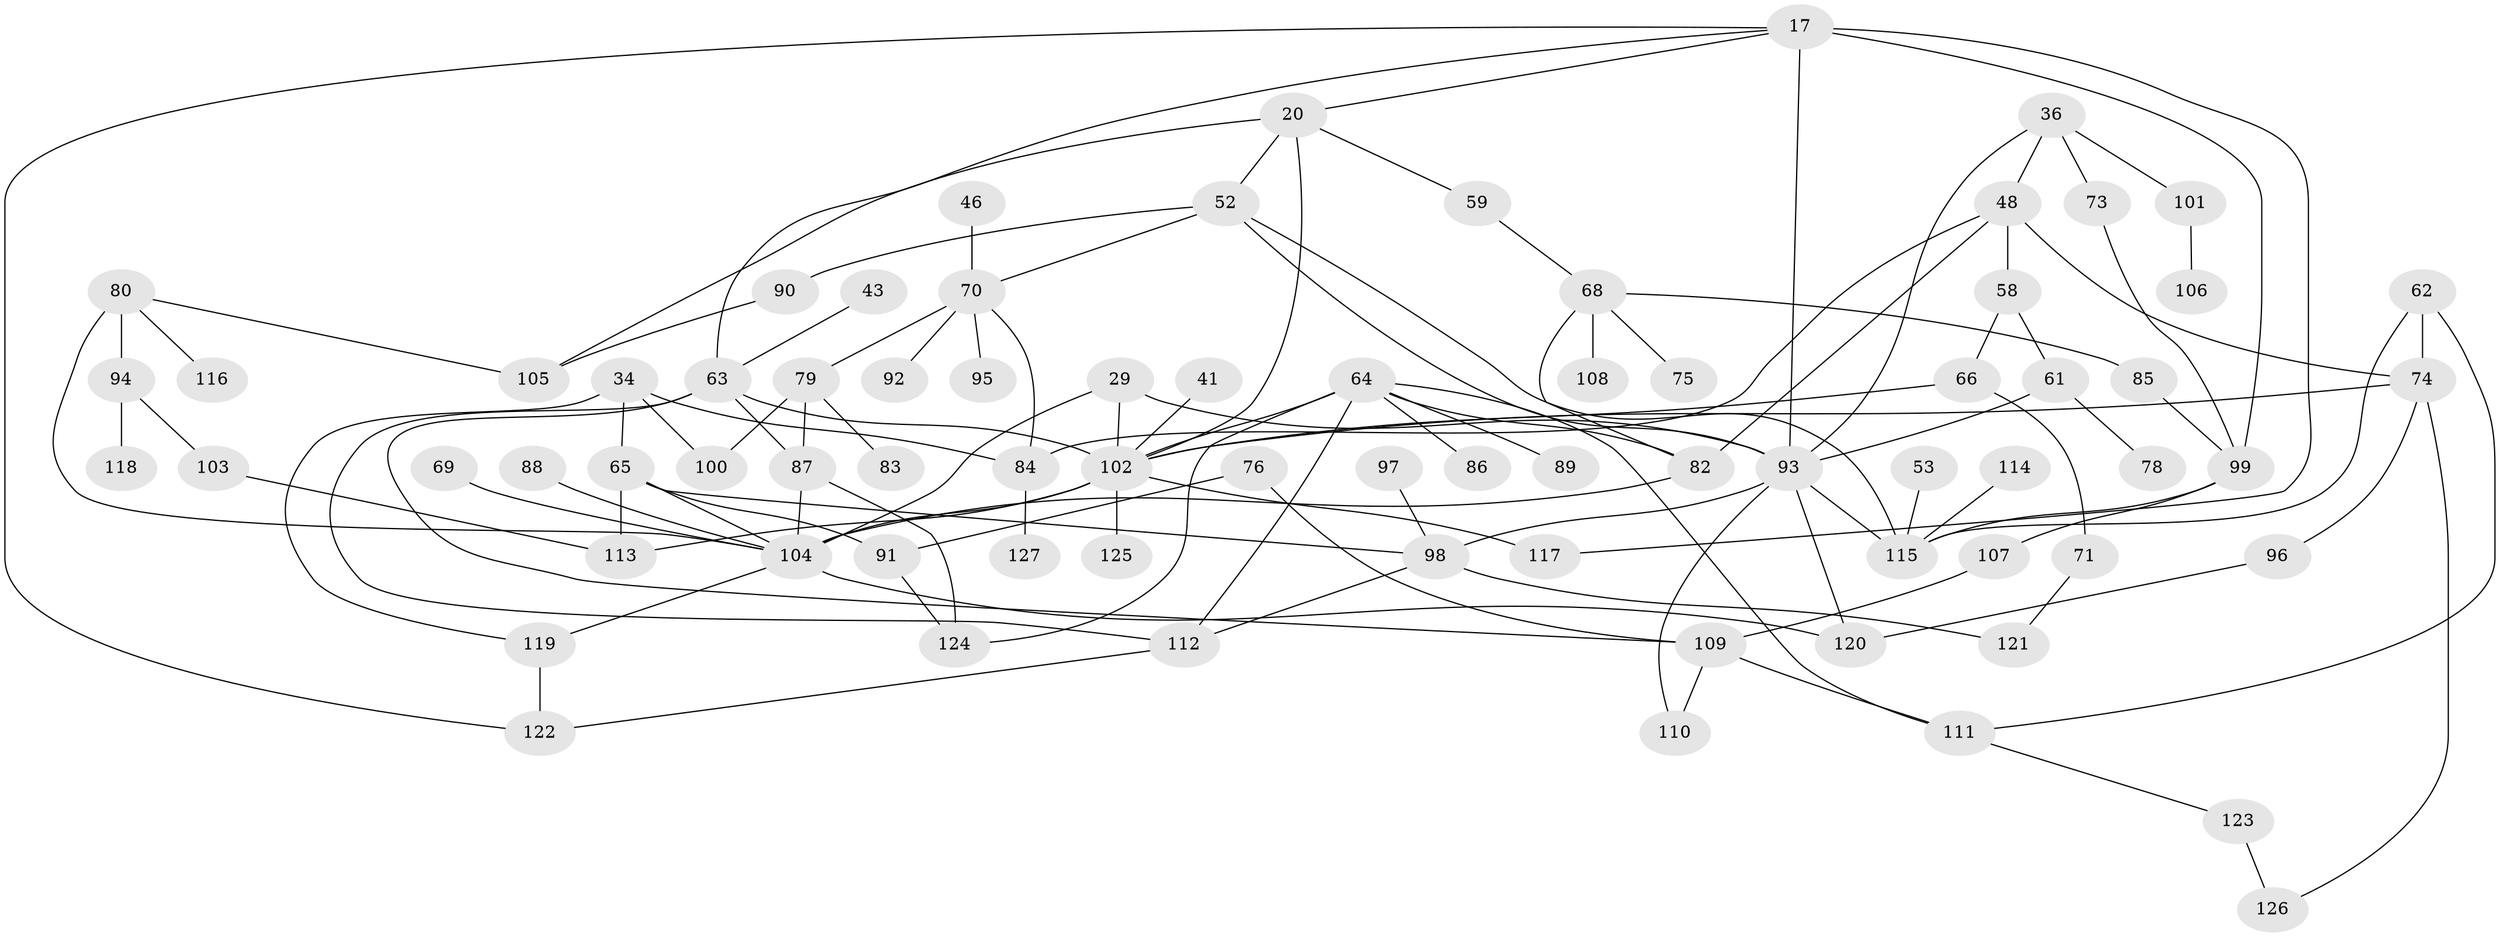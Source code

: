 // original degree distribution, {7: 0.007874015748031496, 6: 0.023622047244094488, 2: 0.2677165354330709, 3: 0.31496062992125984, 4: 0.11811023622047244, 8: 0.007874015748031496, 5: 0.09448818897637795, 9: 0.007874015748031496, 1: 0.15748031496062992}
// Generated by graph-tools (version 1.1) at 2025/45/03/04/25 21:45:07]
// undirected, 76 vertices, 117 edges
graph export_dot {
graph [start="1"]
  node [color=gray90,style=filled];
  17;
  20 [super="+2+3"];
  29;
  34;
  36;
  41;
  43;
  46;
  48 [super="+47"];
  52 [super="+10"];
  53;
  58;
  59;
  61;
  62;
  63 [super="+32"];
  64 [super="+22"];
  65 [super="+18+12"];
  66 [super="+4"];
  68 [super="+54"];
  69;
  70 [super="+15"];
  71;
  73;
  74 [super="+42"];
  75;
  76;
  78;
  79 [super="+25"];
  80 [super="+72"];
  82 [super="+14+60"];
  83;
  84;
  85;
  86;
  87 [super="+28"];
  88;
  89;
  90;
  91;
  92 [super="+39"];
  93 [super="+51+81"];
  94;
  95;
  96;
  97;
  98 [super="+44"];
  99 [super="+67"];
  100;
  101;
  102 [super="+8+30+38"];
  103;
  104 [super="+45+6+77"];
  105 [super="+40+55"];
  106;
  107;
  108;
  109 [super="+56"];
  110;
  111;
  112 [super="+57"];
  113 [super="+26"];
  114;
  115 [super="+19+49"];
  116;
  117;
  118;
  119;
  120;
  121;
  122;
  123;
  124;
  125;
  126;
  127;
  17 -- 93 [weight=3];
  17 -- 117;
  17 -- 122;
  17 -- 63 [weight=2];
  17 -- 20;
  17 -- 99;
  20 -- 52 [weight=2];
  20 -- 59;
  20 -- 102 [weight=2];
  20 -- 105;
  29 -- 93 [weight=3];
  29 -- 102;
  29 -- 104;
  34 -- 65 [weight=2];
  34 -- 100;
  34 -- 84;
  34 -- 119;
  36 -- 73;
  36 -- 101;
  36 -- 48;
  36 -- 93;
  41 -- 102;
  43 -- 63;
  46 -- 70;
  48 -- 82;
  48 -- 84;
  48 -- 58;
  48 -- 74;
  52 -- 90;
  52 -- 70;
  52 -- 115 [weight=2];
  52 -- 93;
  53 -- 115;
  58 -- 61;
  58 -- 66;
  59 -- 68;
  61 -- 78;
  61 -- 93;
  62 -- 74;
  62 -- 111;
  62 -- 115;
  63 -- 87;
  63 -- 112;
  63 -- 102;
  63 -- 109;
  64 -- 89;
  64 -- 124;
  64 -- 82 [weight=2];
  64 -- 86;
  64 -- 111;
  64 -- 102;
  64 -- 112;
  65 -- 91;
  65 -- 113;
  65 -- 98;
  65 -- 104;
  66 -- 71;
  66 -- 102;
  68 -- 75;
  68 -- 85;
  68 -- 108;
  68 -- 82;
  69 -- 104;
  70 -- 84;
  70 -- 92 [weight=2];
  70 -- 95;
  70 -- 79;
  71 -- 121;
  73 -- 99;
  74 -- 96;
  74 -- 102;
  74 -- 126;
  76 -- 91;
  76 -- 109;
  79 -- 87 [weight=2];
  79 -- 83;
  79 -- 100;
  80 -- 94;
  80 -- 104 [weight=2];
  80 -- 105;
  80 -- 116;
  82 -- 104 [weight=3];
  84 -- 127;
  85 -- 99;
  87 -- 104 [weight=2];
  87 -- 124;
  88 -- 104;
  90 -- 105;
  91 -- 124;
  93 -- 115;
  93 -- 120;
  93 -- 98;
  93 -- 110;
  94 -- 103;
  94 -- 118;
  96 -- 120;
  97 -- 98;
  98 -- 121;
  98 -- 112;
  99 -- 107;
  99 -- 115;
  101 -- 106;
  102 -- 125;
  102 -- 117;
  102 -- 113;
  102 -- 104 [weight=2];
  103 -- 113;
  104 -- 119;
  104 -- 120;
  107 -- 109;
  109 -- 110;
  109 -- 111;
  111 -- 123;
  112 -- 122;
  114 -- 115;
  119 -- 122;
  123 -- 126;
}
